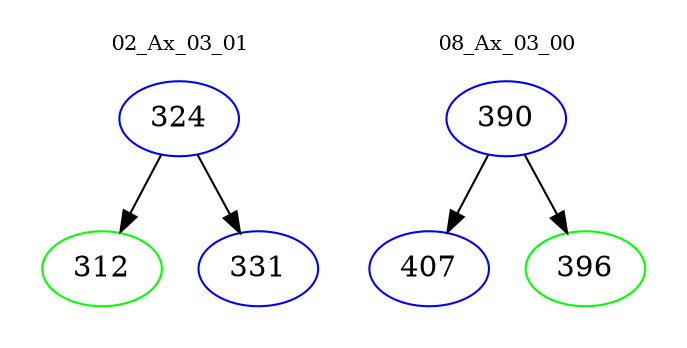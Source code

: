 digraph{
subgraph cluster_0 {
color = white
label = "02_Ax_03_01";
fontsize=10;
T0_324 [label="324", color="blue"]
T0_324 -> T0_312 [color="black"]
T0_312 [label="312", color="green"]
T0_324 -> T0_331 [color="black"]
T0_331 [label="331", color="blue"]
}
subgraph cluster_1 {
color = white
label = "08_Ax_03_00";
fontsize=10;
T1_390 [label="390", color="blue"]
T1_390 -> T1_407 [color="black"]
T1_407 [label="407", color="blue"]
T1_390 -> T1_396 [color="black"]
T1_396 [label="396", color="green"]
}
}
